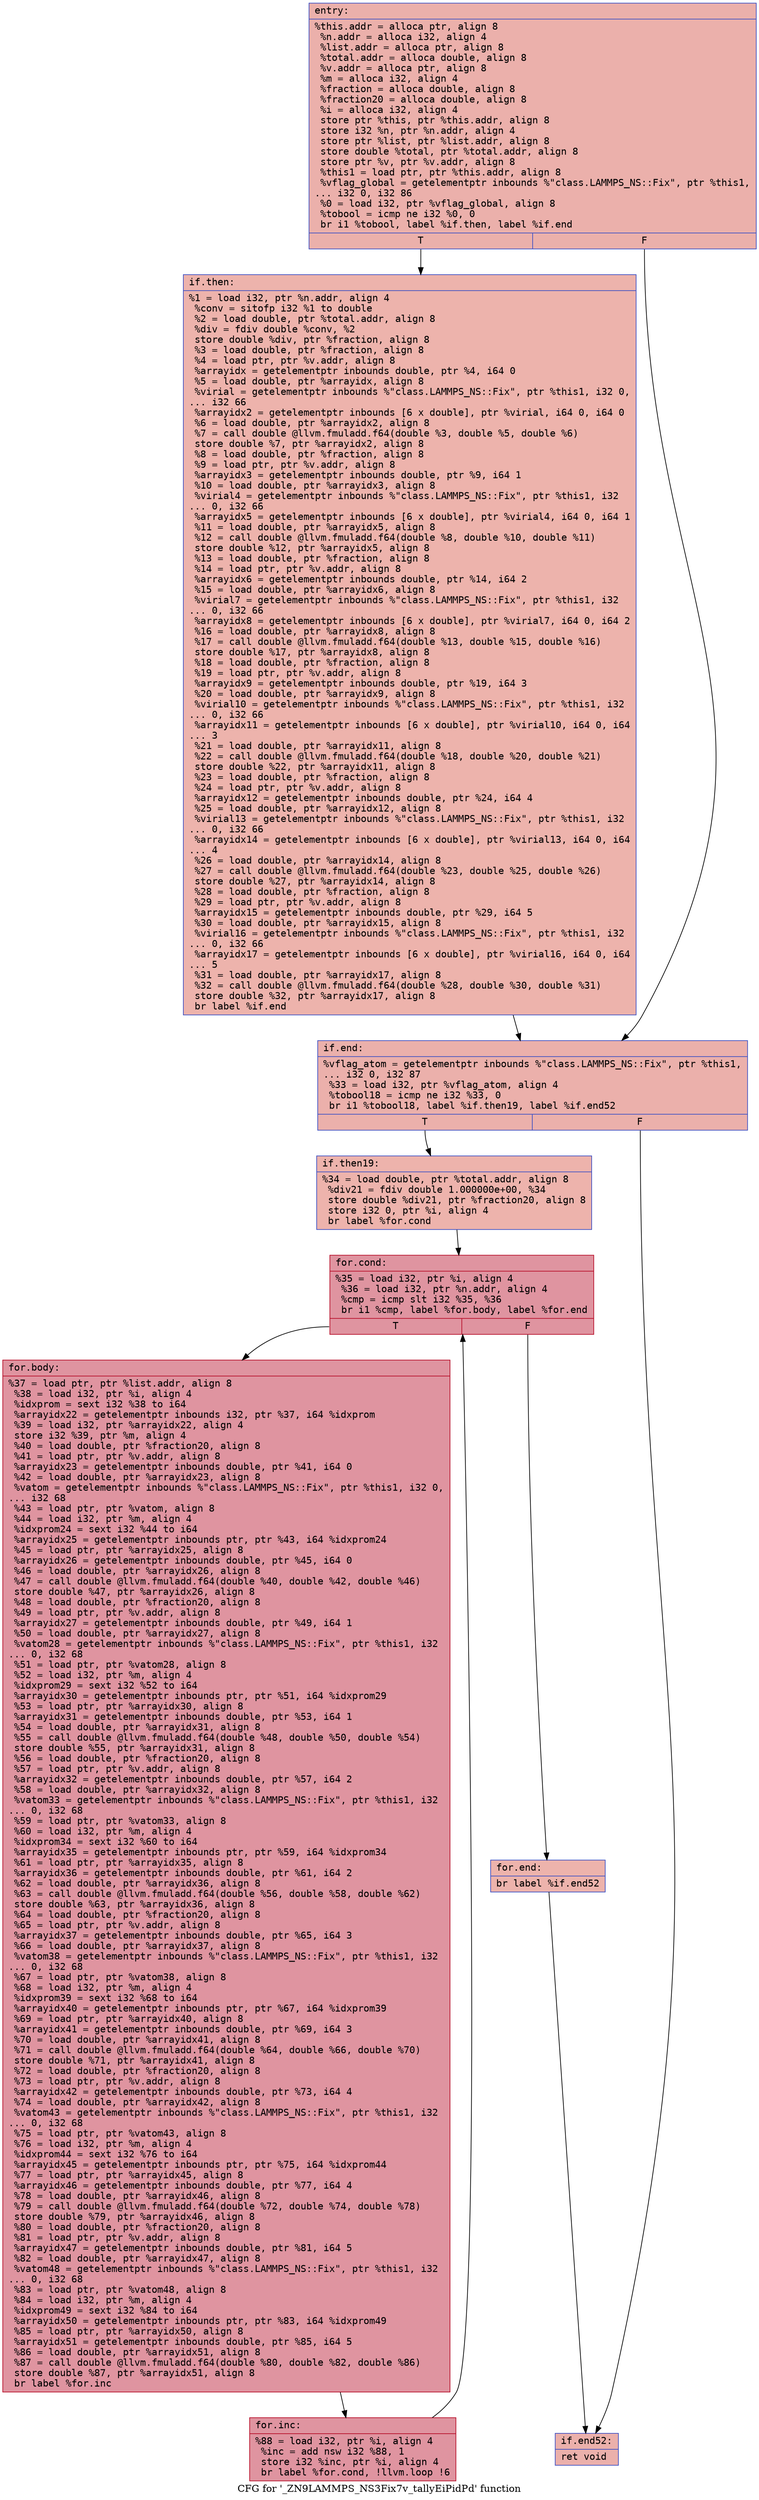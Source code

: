 digraph "CFG for '_ZN9LAMMPS_NS3Fix7v_tallyEiPidPd' function" {
	label="CFG for '_ZN9LAMMPS_NS3Fix7v_tallyEiPidPd' function";

	Node0x555c10ed2d20 [shape=record,color="#3d50c3ff", style=filled, fillcolor="#d24b4070" fontname="Courier",label="{entry:\l|  %this.addr = alloca ptr, align 8\l  %n.addr = alloca i32, align 4\l  %list.addr = alloca ptr, align 8\l  %total.addr = alloca double, align 8\l  %v.addr = alloca ptr, align 8\l  %m = alloca i32, align 4\l  %fraction = alloca double, align 8\l  %fraction20 = alloca double, align 8\l  %i = alloca i32, align 4\l  store ptr %this, ptr %this.addr, align 8\l  store i32 %n, ptr %n.addr, align 4\l  store ptr %list, ptr %list.addr, align 8\l  store double %total, ptr %total.addr, align 8\l  store ptr %v, ptr %v.addr, align 8\l  %this1 = load ptr, ptr %this.addr, align 8\l  %vflag_global = getelementptr inbounds %\"class.LAMMPS_NS::Fix\", ptr %this1,\l... i32 0, i32 86\l  %0 = load i32, ptr %vflag_global, align 8\l  %tobool = icmp ne i32 %0, 0\l  br i1 %tobool, label %if.then, label %if.end\l|{<s0>T|<s1>F}}"];
	Node0x555c10ed2d20:s0 -> Node0x555c10ed3bb0[tooltip="entry -> if.then\nProbability 62.50%" ];
	Node0x555c10ed2d20:s1 -> Node0x555c10ed3c20[tooltip="entry -> if.end\nProbability 37.50%" ];
	Node0x555c10ed3bb0 [shape=record,color="#3d50c3ff", style=filled, fillcolor="#d6524470" fontname="Courier",label="{if.then:\l|  %1 = load i32, ptr %n.addr, align 4\l  %conv = sitofp i32 %1 to double\l  %2 = load double, ptr %total.addr, align 8\l  %div = fdiv double %conv, %2\l  store double %div, ptr %fraction, align 8\l  %3 = load double, ptr %fraction, align 8\l  %4 = load ptr, ptr %v.addr, align 8\l  %arrayidx = getelementptr inbounds double, ptr %4, i64 0\l  %5 = load double, ptr %arrayidx, align 8\l  %virial = getelementptr inbounds %\"class.LAMMPS_NS::Fix\", ptr %this1, i32 0,\l... i32 66\l  %arrayidx2 = getelementptr inbounds [6 x double], ptr %virial, i64 0, i64 0\l  %6 = load double, ptr %arrayidx2, align 8\l  %7 = call double @llvm.fmuladd.f64(double %3, double %5, double %6)\l  store double %7, ptr %arrayidx2, align 8\l  %8 = load double, ptr %fraction, align 8\l  %9 = load ptr, ptr %v.addr, align 8\l  %arrayidx3 = getelementptr inbounds double, ptr %9, i64 1\l  %10 = load double, ptr %arrayidx3, align 8\l  %virial4 = getelementptr inbounds %\"class.LAMMPS_NS::Fix\", ptr %this1, i32\l... 0, i32 66\l  %arrayidx5 = getelementptr inbounds [6 x double], ptr %virial4, i64 0, i64 1\l  %11 = load double, ptr %arrayidx5, align 8\l  %12 = call double @llvm.fmuladd.f64(double %8, double %10, double %11)\l  store double %12, ptr %arrayidx5, align 8\l  %13 = load double, ptr %fraction, align 8\l  %14 = load ptr, ptr %v.addr, align 8\l  %arrayidx6 = getelementptr inbounds double, ptr %14, i64 2\l  %15 = load double, ptr %arrayidx6, align 8\l  %virial7 = getelementptr inbounds %\"class.LAMMPS_NS::Fix\", ptr %this1, i32\l... 0, i32 66\l  %arrayidx8 = getelementptr inbounds [6 x double], ptr %virial7, i64 0, i64 2\l  %16 = load double, ptr %arrayidx8, align 8\l  %17 = call double @llvm.fmuladd.f64(double %13, double %15, double %16)\l  store double %17, ptr %arrayidx8, align 8\l  %18 = load double, ptr %fraction, align 8\l  %19 = load ptr, ptr %v.addr, align 8\l  %arrayidx9 = getelementptr inbounds double, ptr %19, i64 3\l  %20 = load double, ptr %arrayidx9, align 8\l  %virial10 = getelementptr inbounds %\"class.LAMMPS_NS::Fix\", ptr %this1, i32\l... 0, i32 66\l  %arrayidx11 = getelementptr inbounds [6 x double], ptr %virial10, i64 0, i64\l... 3\l  %21 = load double, ptr %arrayidx11, align 8\l  %22 = call double @llvm.fmuladd.f64(double %18, double %20, double %21)\l  store double %22, ptr %arrayidx11, align 8\l  %23 = load double, ptr %fraction, align 8\l  %24 = load ptr, ptr %v.addr, align 8\l  %arrayidx12 = getelementptr inbounds double, ptr %24, i64 4\l  %25 = load double, ptr %arrayidx12, align 8\l  %virial13 = getelementptr inbounds %\"class.LAMMPS_NS::Fix\", ptr %this1, i32\l... 0, i32 66\l  %arrayidx14 = getelementptr inbounds [6 x double], ptr %virial13, i64 0, i64\l... 4\l  %26 = load double, ptr %arrayidx14, align 8\l  %27 = call double @llvm.fmuladd.f64(double %23, double %25, double %26)\l  store double %27, ptr %arrayidx14, align 8\l  %28 = load double, ptr %fraction, align 8\l  %29 = load ptr, ptr %v.addr, align 8\l  %arrayidx15 = getelementptr inbounds double, ptr %29, i64 5\l  %30 = load double, ptr %arrayidx15, align 8\l  %virial16 = getelementptr inbounds %\"class.LAMMPS_NS::Fix\", ptr %this1, i32\l... 0, i32 66\l  %arrayidx17 = getelementptr inbounds [6 x double], ptr %virial16, i64 0, i64\l... 5\l  %31 = load double, ptr %arrayidx17, align 8\l  %32 = call double @llvm.fmuladd.f64(double %28, double %30, double %31)\l  store double %32, ptr %arrayidx17, align 8\l  br label %if.end\l}"];
	Node0x555c10ed3bb0 -> Node0x555c10ed3c20[tooltip="if.then -> if.end\nProbability 100.00%" ];
	Node0x555c10ed3c20 [shape=record,color="#3d50c3ff", style=filled, fillcolor="#d24b4070" fontname="Courier",label="{if.end:\l|  %vflag_atom = getelementptr inbounds %\"class.LAMMPS_NS::Fix\", ptr %this1,\l... i32 0, i32 87\l  %33 = load i32, ptr %vflag_atom, align 4\l  %tobool18 = icmp ne i32 %33, 0\l  br i1 %tobool18, label %if.then19, label %if.end52\l|{<s0>T|<s1>F}}"];
	Node0x555c10ed3c20:s0 -> Node0x555c10ed66b0[tooltip="if.end -> if.then19\nProbability 62.50%" ];
	Node0x555c10ed3c20:s1 -> Node0x555c10ed6730[tooltip="if.end -> if.end52\nProbability 37.50%" ];
	Node0x555c10ed66b0 [shape=record,color="#3d50c3ff", style=filled, fillcolor="#d6524470" fontname="Courier",label="{if.then19:\l|  %34 = load double, ptr %total.addr, align 8\l  %div21 = fdiv double 1.000000e+00, %34\l  store double %div21, ptr %fraction20, align 8\l  store i32 0, ptr %i, align 4\l  br label %for.cond\l}"];
	Node0x555c10ed66b0 -> Node0x555c10ed6af0[tooltip="if.then19 -> for.cond\nProbability 100.00%" ];
	Node0x555c10ed6af0 [shape=record,color="#b70d28ff", style=filled, fillcolor="#b70d2870" fontname="Courier",label="{for.cond:\l|  %35 = load i32, ptr %i, align 4\l  %36 = load i32, ptr %n.addr, align 4\l  %cmp = icmp slt i32 %35, %36\l  br i1 %cmp, label %for.body, label %for.end\l|{<s0>T|<s1>F}}"];
	Node0x555c10ed6af0:s0 -> Node0x555c10ed6d70[tooltip="for.cond -> for.body\nProbability 96.88%" ];
	Node0x555c10ed6af0:s1 -> Node0x555c10ed6df0[tooltip="for.cond -> for.end\nProbability 3.12%" ];
	Node0x555c10ed6d70 [shape=record,color="#b70d28ff", style=filled, fillcolor="#b70d2870" fontname="Courier",label="{for.body:\l|  %37 = load ptr, ptr %list.addr, align 8\l  %38 = load i32, ptr %i, align 4\l  %idxprom = sext i32 %38 to i64\l  %arrayidx22 = getelementptr inbounds i32, ptr %37, i64 %idxprom\l  %39 = load i32, ptr %arrayidx22, align 4\l  store i32 %39, ptr %m, align 4\l  %40 = load double, ptr %fraction20, align 8\l  %41 = load ptr, ptr %v.addr, align 8\l  %arrayidx23 = getelementptr inbounds double, ptr %41, i64 0\l  %42 = load double, ptr %arrayidx23, align 8\l  %vatom = getelementptr inbounds %\"class.LAMMPS_NS::Fix\", ptr %this1, i32 0,\l... i32 68\l  %43 = load ptr, ptr %vatom, align 8\l  %44 = load i32, ptr %m, align 4\l  %idxprom24 = sext i32 %44 to i64\l  %arrayidx25 = getelementptr inbounds ptr, ptr %43, i64 %idxprom24\l  %45 = load ptr, ptr %arrayidx25, align 8\l  %arrayidx26 = getelementptr inbounds double, ptr %45, i64 0\l  %46 = load double, ptr %arrayidx26, align 8\l  %47 = call double @llvm.fmuladd.f64(double %40, double %42, double %46)\l  store double %47, ptr %arrayidx26, align 8\l  %48 = load double, ptr %fraction20, align 8\l  %49 = load ptr, ptr %v.addr, align 8\l  %arrayidx27 = getelementptr inbounds double, ptr %49, i64 1\l  %50 = load double, ptr %arrayidx27, align 8\l  %vatom28 = getelementptr inbounds %\"class.LAMMPS_NS::Fix\", ptr %this1, i32\l... 0, i32 68\l  %51 = load ptr, ptr %vatom28, align 8\l  %52 = load i32, ptr %m, align 4\l  %idxprom29 = sext i32 %52 to i64\l  %arrayidx30 = getelementptr inbounds ptr, ptr %51, i64 %idxprom29\l  %53 = load ptr, ptr %arrayidx30, align 8\l  %arrayidx31 = getelementptr inbounds double, ptr %53, i64 1\l  %54 = load double, ptr %arrayidx31, align 8\l  %55 = call double @llvm.fmuladd.f64(double %48, double %50, double %54)\l  store double %55, ptr %arrayidx31, align 8\l  %56 = load double, ptr %fraction20, align 8\l  %57 = load ptr, ptr %v.addr, align 8\l  %arrayidx32 = getelementptr inbounds double, ptr %57, i64 2\l  %58 = load double, ptr %arrayidx32, align 8\l  %vatom33 = getelementptr inbounds %\"class.LAMMPS_NS::Fix\", ptr %this1, i32\l... 0, i32 68\l  %59 = load ptr, ptr %vatom33, align 8\l  %60 = load i32, ptr %m, align 4\l  %idxprom34 = sext i32 %60 to i64\l  %arrayidx35 = getelementptr inbounds ptr, ptr %59, i64 %idxprom34\l  %61 = load ptr, ptr %arrayidx35, align 8\l  %arrayidx36 = getelementptr inbounds double, ptr %61, i64 2\l  %62 = load double, ptr %arrayidx36, align 8\l  %63 = call double @llvm.fmuladd.f64(double %56, double %58, double %62)\l  store double %63, ptr %arrayidx36, align 8\l  %64 = load double, ptr %fraction20, align 8\l  %65 = load ptr, ptr %v.addr, align 8\l  %arrayidx37 = getelementptr inbounds double, ptr %65, i64 3\l  %66 = load double, ptr %arrayidx37, align 8\l  %vatom38 = getelementptr inbounds %\"class.LAMMPS_NS::Fix\", ptr %this1, i32\l... 0, i32 68\l  %67 = load ptr, ptr %vatom38, align 8\l  %68 = load i32, ptr %m, align 4\l  %idxprom39 = sext i32 %68 to i64\l  %arrayidx40 = getelementptr inbounds ptr, ptr %67, i64 %idxprom39\l  %69 = load ptr, ptr %arrayidx40, align 8\l  %arrayidx41 = getelementptr inbounds double, ptr %69, i64 3\l  %70 = load double, ptr %arrayidx41, align 8\l  %71 = call double @llvm.fmuladd.f64(double %64, double %66, double %70)\l  store double %71, ptr %arrayidx41, align 8\l  %72 = load double, ptr %fraction20, align 8\l  %73 = load ptr, ptr %v.addr, align 8\l  %arrayidx42 = getelementptr inbounds double, ptr %73, i64 4\l  %74 = load double, ptr %arrayidx42, align 8\l  %vatom43 = getelementptr inbounds %\"class.LAMMPS_NS::Fix\", ptr %this1, i32\l... 0, i32 68\l  %75 = load ptr, ptr %vatom43, align 8\l  %76 = load i32, ptr %m, align 4\l  %idxprom44 = sext i32 %76 to i64\l  %arrayidx45 = getelementptr inbounds ptr, ptr %75, i64 %idxprom44\l  %77 = load ptr, ptr %arrayidx45, align 8\l  %arrayidx46 = getelementptr inbounds double, ptr %77, i64 4\l  %78 = load double, ptr %arrayidx46, align 8\l  %79 = call double @llvm.fmuladd.f64(double %72, double %74, double %78)\l  store double %79, ptr %arrayidx46, align 8\l  %80 = load double, ptr %fraction20, align 8\l  %81 = load ptr, ptr %v.addr, align 8\l  %arrayidx47 = getelementptr inbounds double, ptr %81, i64 5\l  %82 = load double, ptr %arrayidx47, align 8\l  %vatom48 = getelementptr inbounds %\"class.LAMMPS_NS::Fix\", ptr %this1, i32\l... 0, i32 68\l  %83 = load ptr, ptr %vatom48, align 8\l  %84 = load i32, ptr %m, align 4\l  %idxprom49 = sext i32 %84 to i64\l  %arrayidx50 = getelementptr inbounds ptr, ptr %83, i64 %idxprom49\l  %85 = load ptr, ptr %arrayidx50, align 8\l  %arrayidx51 = getelementptr inbounds double, ptr %85, i64 5\l  %86 = load double, ptr %arrayidx51, align 8\l  %87 = call double @llvm.fmuladd.f64(double %80, double %82, double %86)\l  store double %87, ptr %arrayidx51, align 8\l  br label %for.inc\l}"];
	Node0x555c10ed6d70 -> Node0x555c10edb540[tooltip="for.body -> for.inc\nProbability 100.00%" ];
	Node0x555c10edb540 [shape=record,color="#b70d28ff", style=filled, fillcolor="#b70d2870" fontname="Courier",label="{for.inc:\l|  %88 = load i32, ptr %i, align 4\l  %inc = add nsw i32 %88, 1\l  store i32 %inc, ptr %i, align 4\l  br label %for.cond, !llvm.loop !6\l}"];
	Node0x555c10edb540 -> Node0x555c10ed6af0[tooltip="for.inc -> for.cond\nProbability 100.00%" ];
	Node0x555c10ed6df0 [shape=record,color="#3d50c3ff", style=filled, fillcolor="#d6524470" fontname="Courier",label="{for.end:\l|  br label %if.end52\l}"];
	Node0x555c10ed6df0 -> Node0x555c10ed6730[tooltip="for.end -> if.end52\nProbability 100.00%" ];
	Node0x555c10ed6730 [shape=record,color="#3d50c3ff", style=filled, fillcolor="#d24b4070" fontname="Courier",label="{if.end52:\l|  ret void\l}"];
}
